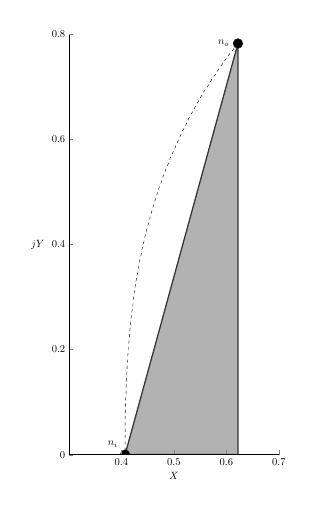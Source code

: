 % This file was created by matlab2tikz.
%
%The latest updates can be retrieved from
%  http://www.mathworks.com/matlabcentral/fileexchange/22022-matlab2tikz-matlab2tikz
%where you can also make suggestions and rate matlab2tikz.
%
\begin{tikzpicture}[scale=0.38]

\begin{axis}[%
  width=2.763in,
  height=5.527in,
  axis on top=true,
  scale only axis,
  xmin=0.3,
  xmax=0.7,
  ymin=0,
  ymax=0.8,
  axis x line*=bottom,
  axis y line*=left,
  xtick={0.4,0.5,0.6,0.7},
  xlabel={$X$},
  ylabel={$jY$},
  ylabel style={rotate=-90},
  ytick distance = 0.2
]
\addplot [color=black, dashed, forget plot]
  table[row sep=crcr]{%
0.622	0.783\\
0.616	0.776\\
0.611	0.769\\
0.605	0.762\\
0.6	0.755\\
0.595	0.748\\
0.59	0.741\\
0.585	0.734\\
0.581	0.727\\
0.576	0.72\\
0.571	0.713\\
0.567	0.706\\
0.563	0.699\\
0.558	0.693\\
0.554	0.686\\
0.55	0.679\\
0.546	0.672\\
0.542	0.665\\
0.538	0.658\\
0.535	0.652\\
0.531	0.645\\
0.527	0.638\\
0.524	0.631\\
0.521	0.624\\
0.517	0.618\\
0.514	0.611\\
0.511	0.604\\
0.508	0.598\\
0.505	0.591\\
0.502	0.584\\
0.499	0.578\\
0.496	0.571\\
0.493	0.565\\
0.491	0.558\\
0.488	0.551\\
0.485	0.545\\
0.483	0.538\\
0.48	0.532\\
0.478	0.525\\
0.476	0.519\\
0.473	0.512\\
0.471	0.506\\
0.469	0.499\\
0.467	0.493\\
0.465	0.487\\
0.463	0.48\\
0.461	0.474\\
0.459	0.467\\
0.457	0.461\\
0.455	0.455\\
0.454	0.448\\
0.452	0.442\\
0.45	0.435\\
0.448	0.429\\
0.447	0.423\\
0.445	0.416\\
0.444	0.41\\
0.442	0.403\\
0.441	0.397\\
0.439	0.391\\
0.438	0.384\\
0.437	0.378\\
0.435	0.371\\
0.434	0.365\\
0.433	0.358\\
0.432	0.352\\
0.431	0.346\\
0.43	0.339\\
0.428	0.332\\
0.427	0.326\\
0.426	0.319\\
0.425	0.313\\
0.424	0.306\\
0.423	0.299\\
0.422	0.292\\
0.422	0.286\\
0.421	0.279\\
0.42	0.272\\
0.419	0.265\\
0.418	0.257\\
0.417	0.25\\
0.417	0.243\\
0.416	0.236\\
0.415	0.228\\
0.415	0.22\\
0.414	0.212\\
0.413	0.204\\
0.413	0.196\\
0.412	0.188\\
0.412	0.179\\
0.411	0.17\\
0.411	0.161\\
0.41	0.151\\
0.41	0.141\\
0.409	0.13\\
0.409	0.118\\
0.408	0.105\\
0.408	0.091\\
0.407	0.074\\
0.407	0.052\\
0.407	0\\
};
\draw [color=Black!80, fill=Black!30, very thick] (0.407, 0) -- (0.622, 0.783) -- (0.622, 0) -- (0.407, 0);

\node [circle, draw, Black!80, fill=Black!80, fill=Black, minimum size=1pt, label=above left:$n_i$] at (0.407, 0) {};
\node [circle, draw, Black!80, fill=Black!80, fill=Black, minimum size=1pt, label=left:$n_o$] at (0.622, 0.783) {};

\end{axis}
\end{tikzpicture}%